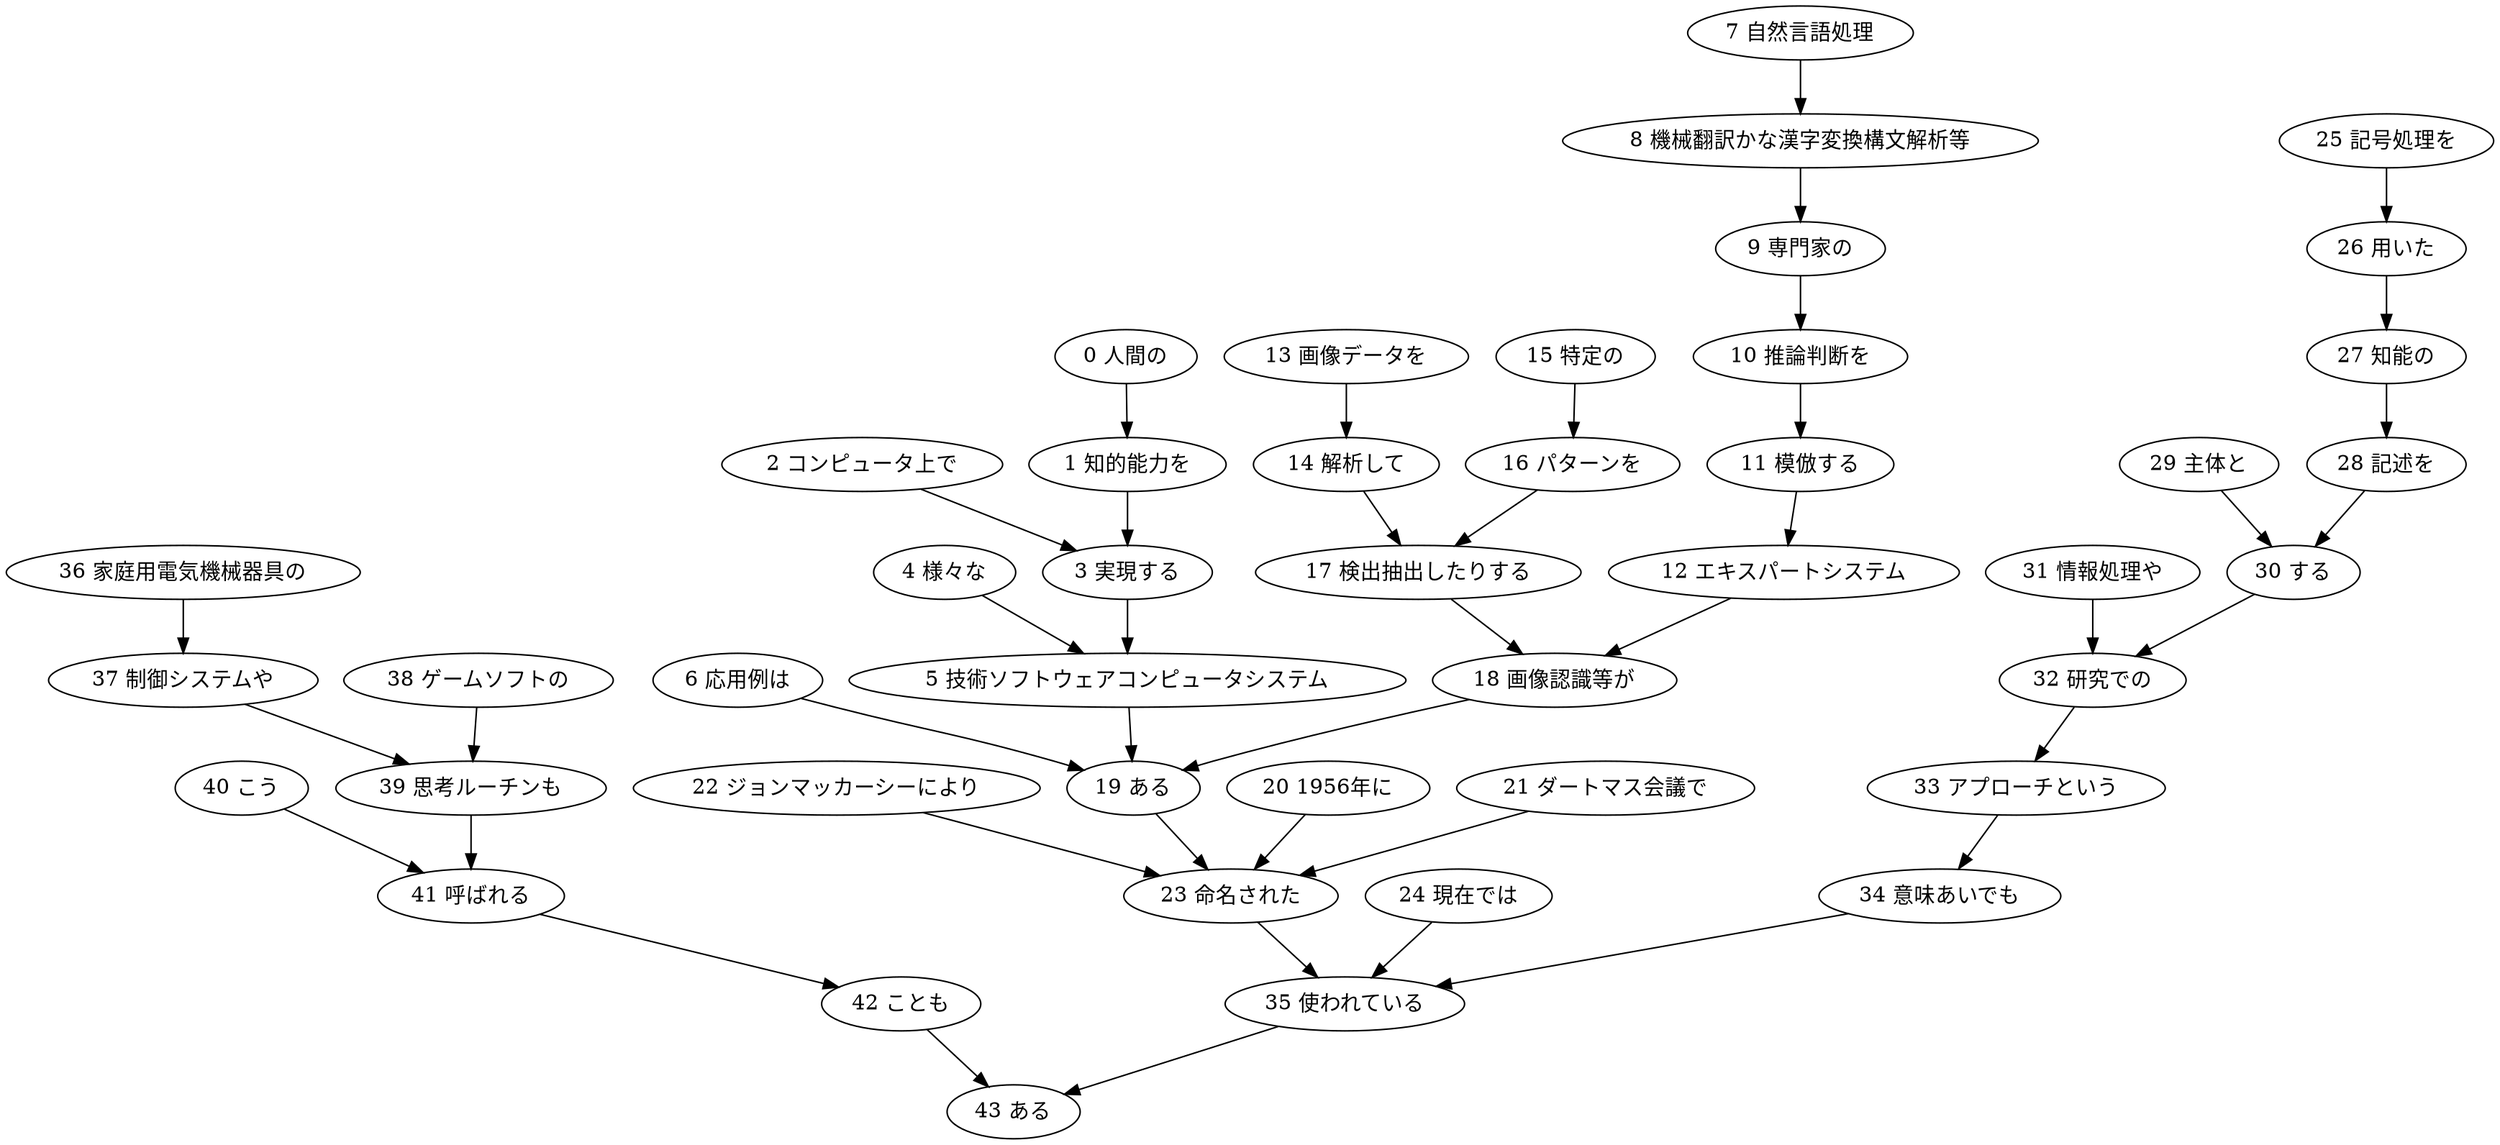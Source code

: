 digraph {
	"0 人間の"
	"1 知的能力を"
	"0 人間の" -> "1 知的能力を"
	"1 知的能力を"
	"3 実現する"
	"1 知的能力を" -> "3 実現する"
	"2 コンピュータ上で"
	"3 実現する"
	"2 コンピュータ上で" -> "3 実現する"
	"3 実現する"
	"5 技術ソフトウェアコンピュータシステム"
	"3 実現する" -> "5 技術ソフトウェアコンピュータシステム"
	"4 様々な"
	"5 技術ソフトウェアコンピュータシステム"
	"4 様々な" -> "5 技術ソフトウェアコンピュータシステム"
	"7 自然言語処理"
	"8 機械翻訳かな漢字変換構文解析等"
	"7 自然言語処理" -> "8 機械翻訳かな漢字変換構文解析等"
	"8 機械翻訳かな漢字変換構文解析等"
	"9 専門家の"
	"8 機械翻訳かな漢字変換構文解析等" -> "9 専門家の"
	"9 専門家の"
	"10 推論判断を"
	"9 専門家の" -> "10 推論判断を"
	"10 推論判断を"
	"11 模倣する"
	"10 推論判断を" -> "11 模倣する"
	"11 模倣する"
	"12 エキスパートシステム"
	"11 模倣する" -> "12 エキスパートシステム"
	"13 画像データを"
	"14 解析して"
	"13 画像データを" -> "14 解析して"
	"15 特定の"
	"16 パターンを"
	"15 特定の" -> "16 パターンを"
	"14 解析して"
	"17 検出抽出したりする"
	"14 解析して" -> "17 検出抽出したりする"
	"16 パターンを"
	"17 検出抽出したりする"
	"16 パターンを" -> "17 検出抽出したりする"
	"12 エキスパートシステム"
	"18 画像認識等が"
	"12 エキスパートシステム" -> "18 画像認識等が"
	"17 検出抽出したりする"
	"18 画像認識等が"
	"17 検出抽出したりする" -> "18 画像認識等が"
	"5 技術ソフトウェアコンピュータシステム"
	"19 ある"
	"5 技術ソフトウェアコンピュータシステム" -> "19 ある"
	"6 応用例は"
	"19 ある"
	"6 応用例は" -> "19 ある"
	"18 画像認識等が"
	"19 ある"
	"18 画像認識等が" -> "19 ある"
	"19 ある"
	"23 命名された"
	"19 ある" -> "23 命名された"
	"20 1956年に"
	"23 命名された"
	"20 1956年に" -> "23 命名された"
	"21 ダートマス会議で"
	"23 命名された"
	"21 ダートマス会議で" -> "23 命名された"
	"22 ジョンマッカーシーにより"
	"23 命名された"
	"22 ジョンマッカーシーにより" -> "23 命名された"
	"25 記号処理を"
	"26 用いた"
	"25 記号処理を" -> "26 用いた"
	"26 用いた"
	"27 知能の"
	"26 用いた" -> "27 知能の"
	"27 知能の"
	"28 記述を"
	"27 知能の" -> "28 記述を"
	"28 記述を"
	"30 する"
	"28 記述を" -> "30 する"
	"29 主体と"
	"30 する"
	"29 主体と" -> "30 する"
	"30 する"
	"32 研究での"
	"30 する" -> "32 研究での"
	"31 情報処理や"
	"32 研究での"
	"31 情報処理や" -> "32 研究での"
	"32 研究での"
	"33 アプローチという"
	"32 研究での" -> "33 アプローチという"
	"33 アプローチという"
	"34 意味あいでも"
	"33 アプローチという" -> "34 意味あいでも"
	"23 命名された"
	"35 使われている"
	"23 命名された" -> "35 使われている"
	"24 現在では"
	"35 使われている"
	"24 現在では" -> "35 使われている"
	"34 意味あいでも"
	"35 使われている"
	"34 意味あいでも" -> "35 使われている"
	"36 家庭用電気機械器具の"
	"37 制御システムや"
	"36 家庭用電気機械器具の" -> "37 制御システムや"
	"37 制御システムや"
	"39 思考ルーチンも"
	"37 制御システムや" -> "39 思考ルーチンも"
	"38 ゲームソフトの"
	"39 思考ルーチンも"
	"38 ゲームソフトの" -> "39 思考ルーチンも"
	"39 思考ルーチンも"
	"41 呼ばれる"
	"39 思考ルーチンも" -> "41 呼ばれる"
	"40 こう"
	"41 呼ばれる"
	"40 こう" -> "41 呼ばれる"
	"41 呼ばれる"
	"42 ことも"
	"41 呼ばれる" -> "42 ことも"
	"35 使われている"
	"43 ある"
	"35 使われている" -> "43 ある"
	"42 ことも"
	"43 ある"
	"42 ことも" -> "43 ある"
}
